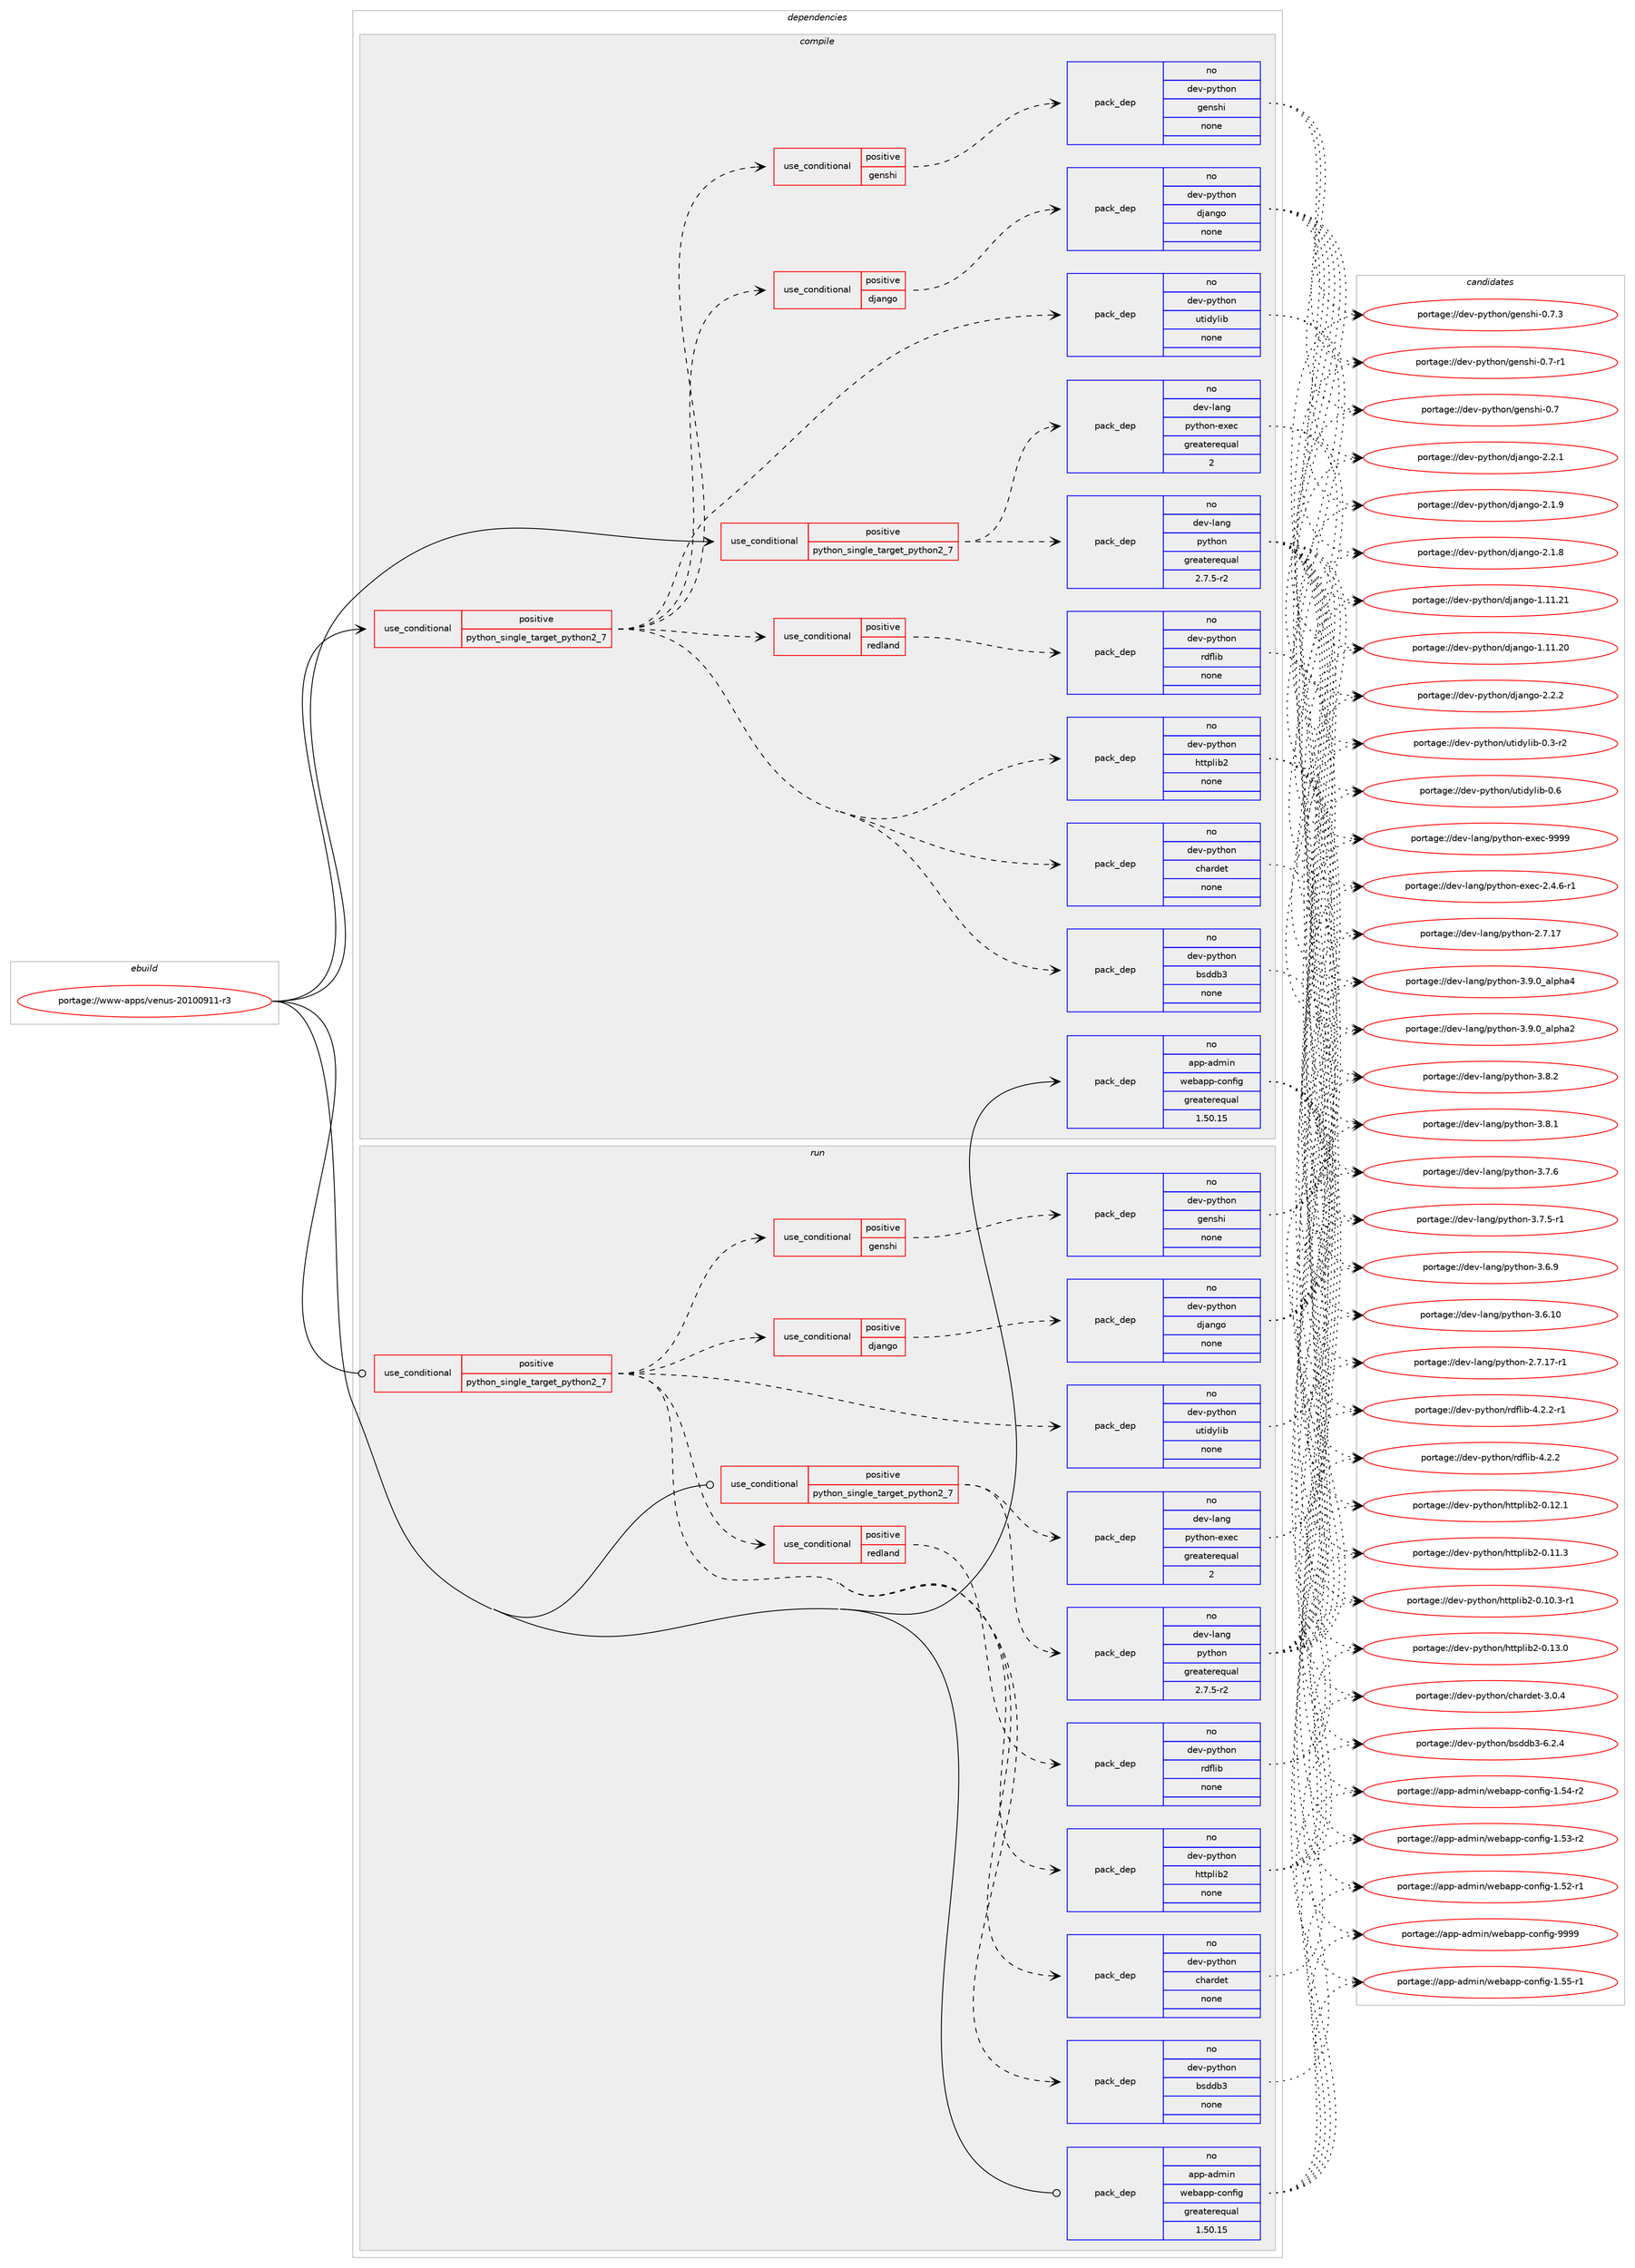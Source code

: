 digraph prolog {

# *************
# Graph options
# *************

newrank=true;
concentrate=true;
compound=true;
graph [rankdir=LR,fontname=Helvetica,fontsize=10,ranksep=1.5];#, ranksep=2.5, nodesep=0.2];
edge  [arrowhead=vee];
node  [fontname=Helvetica,fontsize=10];

# **********
# The ebuild
# **********

subgraph cluster_leftcol {
color=gray;
rank=same;
label=<<i>ebuild</i>>;
id [label="portage://www-apps/venus-20100911-r3", color=red, width=4, href="../www-apps/venus-20100911-r3.svg"];
}

# ****************
# The dependencies
# ****************

subgraph cluster_midcol {
color=gray;
label=<<i>dependencies</i>>;
subgraph cluster_compile {
fillcolor="#eeeeee";
style=filled;
label=<<i>compile</i>>;
subgraph cond3686 {
dependency22338 [label=<<TABLE BORDER="0" CELLBORDER="1" CELLSPACING="0" CELLPADDING="4"><TR><TD ROWSPAN="3" CELLPADDING="10">use_conditional</TD></TR><TR><TD>positive</TD></TR><TR><TD>python_single_target_python2_7</TD></TR></TABLE>>, shape=none, color=red];
subgraph pack18226 {
dependency22339 [label=<<TABLE BORDER="0" CELLBORDER="1" CELLSPACING="0" CELLPADDING="4" WIDTH="220"><TR><TD ROWSPAN="6" CELLPADDING="30">pack_dep</TD></TR><TR><TD WIDTH="110">no</TD></TR><TR><TD>dev-lang</TD></TR><TR><TD>python</TD></TR><TR><TD>greaterequal</TD></TR><TR><TD>2.7.5-r2</TD></TR></TABLE>>, shape=none, color=blue];
}
dependency22338:e -> dependency22339:w [weight=20,style="dashed",arrowhead="vee"];
subgraph pack18227 {
dependency22340 [label=<<TABLE BORDER="0" CELLBORDER="1" CELLSPACING="0" CELLPADDING="4" WIDTH="220"><TR><TD ROWSPAN="6" CELLPADDING="30">pack_dep</TD></TR><TR><TD WIDTH="110">no</TD></TR><TR><TD>dev-lang</TD></TR><TR><TD>python-exec</TD></TR><TR><TD>greaterequal</TD></TR><TR><TD>2</TD></TR></TABLE>>, shape=none, color=blue];
}
dependency22338:e -> dependency22340:w [weight=20,style="dashed",arrowhead="vee"];
}
id:e -> dependency22338:w [weight=20,style="solid",arrowhead="vee"];
subgraph cond3687 {
dependency22341 [label=<<TABLE BORDER="0" CELLBORDER="1" CELLSPACING="0" CELLPADDING="4"><TR><TD ROWSPAN="3" CELLPADDING="10">use_conditional</TD></TR><TR><TD>positive</TD></TR><TR><TD>python_single_target_python2_7</TD></TR></TABLE>>, shape=none, color=red];
subgraph pack18228 {
dependency22342 [label=<<TABLE BORDER="0" CELLBORDER="1" CELLSPACING="0" CELLPADDING="4" WIDTH="220"><TR><TD ROWSPAN="6" CELLPADDING="30">pack_dep</TD></TR><TR><TD WIDTH="110">no</TD></TR><TR><TD>dev-python</TD></TR><TR><TD>bsddb3</TD></TR><TR><TD>none</TD></TR><TR><TD></TD></TR></TABLE>>, shape=none, color=blue];
}
dependency22341:e -> dependency22342:w [weight=20,style="dashed",arrowhead="vee"];
subgraph pack18229 {
dependency22343 [label=<<TABLE BORDER="0" CELLBORDER="1" CELLSPACING="0" CELLPADDING="4" WIDTH="220"><TR><TD ROWSPAN="6" CELLPADDING="30">pack_dep</TD></TR><TR><TD WIDTH="110">no</TD></TR><TR><TD>dev-python</TD></TR><TR><TD>chardet</TD></TR><TR><TD>none</TD></TR><TR><TD></TD></TR></TABLE>>, shape=none, color=blue];
}
dependency22341:e -> dependency22343:w [weight=20,style="dashed",arrowhead="vee"];
subgraph pack18230 {
dependency22344 [label=<<TABLE BORDER="0" CELLBORDER="1" CELLSPACING="0" CELLPADDING="4" WIDTH="220"><TR><TD ROWSPAN="6" CELLPADDING="30">pack_dep</TD></TR><TR><TD WIDTH="110">no</TD></TR><TR><TD>dev-python</TD></TR><TR><TD>httplib2</TD></TR><TR><TD>none</TD></TR><TR><TD></TD></TR></TABLE>>, shape=none, color=blue];
}
dependency22341:e -> dependency22344:w [weight=20,style="dashed",arrowhead="vee"];
subgraph pack18231 {
dependency22345 [label=<<TABLE BORDER="0" CELLBORDER="1" CELLSPACING="0" CELLPADDING="4" WIDTH="220"><TR><TD ROWSPAN="6" CELLPADDING="30">pack_dep</TD></TR><TR><TD WIDTH="110">no</TD></TR><TR><TD>dev-python</TD></TR><TR><TD>utidylib</TD></TR><TR><TD>none</TD></TR><TR><TD></TD></TR></TABLE>>, shape=none, color=blue];
}
dependency22341:e -> dependency22345:w [weight=20,style="dashed",arrowhead="vee"];
subgraph cond3688 {
dependency22346 [label=<<TABLE BORDER="0" CELLBORDER="1" CELLSPACING="0" CELLPADDING="4"><TR><TD ROWSPAN="3" CELLPADDING="10">use_conditional</TD></TR><TR><TD>positive</TD></TR><TR><TD>django</TD></TR></TABLE>>, shape=none, color=red];
subgraph pack18232 {
dependency22347 [label=<<TABLE BORDER="0" CELLBORDER="1" CELLSPACING="0" CELLPADDING="4" WIDTH="220"><TR><TD ROWSPAN="6" CELLPADDING="30">pack_dep</TD></TR><TR><TD WIDTH="110">no</TD></TR><TR><TD>dev-python</TD></TR><TR><TD>django</TD></TR><TR><TD>none</TD></TR><TR><TD></TD></TR></TABLE>>, shape=none, color=blue];
}
dependency22346:e -> dependency22347:w [weight=20,style="dashed",arrowhead="vee"];
}
dependency22341:e -> dependency22346:w [weight=20,style="dashed",arrowhead="vee"];
subgraph cond3689 {
dependency22348 [label=<<TABLE BORDER="0" CELLBORDER="1" CELLSPACING="0" CELLPADDING="4"><TR><TD ROWSPAN="3" CELLPADDING="10">use_conditional</TD></TR><TR><TD>positive</TD></TR><TR><TD>genshi</TD></TR></TABLE>>, shape=none, color=red];
subgraph pack18233 {
dependency22349 [label=<<TABLE BORDER="0" CELLBORDER="1" CELLSPACING="0" CELLPADDING="4" WIDTH="220"><TR><TD ROWSPAN="6" CELLPADDING="30">pack_dep</TD></TR><TR><TD WIDTH="110">no</TD></TR><TR><TD>dev-python</TD></TR><TR><TD>genshi</TD></TR><TR><TD>none</TD></TR><TR><TD></TD></TR></TABLE>>, shape=none, color=blue];
}
dependency22348:e -> dependency22349:w [weight=20,style="dashed",arrowhead="vee"];
}
dependency22341:e -> dependency22348:w [weight=20,style="dashed",arrowhead="vee"];
subgraph cond3690 {
dependency22350 [label=<<TABLE BORDER="0" CELLBORDER="1" CELLSPACING="0" CELLPADDING="4"><TR><TD ROWSPAN="3" CELLPADDING="10">use_conditional</TD></TR><TR><TD>positive</TD></TR><TR><TD>redland</TD></TR></TABLE>>, shape=none, color=red];
subgraph pack18234 {
dependency22351 [label=<<TABLE BORDER="0" CELLBORDER="1" CELLSPACING="0" CELLPADDING="4" WIDTH="220"><TR><TD ROWSPAN="6" CELLPADDING="30">pack_dep</TD></TR><TR><TD WIDTH="110">no</TD></TR><TR><TD>dev-python</TD></TR><TR><TD>rdflib</TD></TR><TR><TD>none</TD></TR><TR><TD></TD></TR></TABLE>>, shape=none, color=blue];
}
dependency22350:e -> dependency22351:w [weight=20,style="dashed",arrowhead="vee"];
}
dependency22341:e -> dependency22350:w [weight=20,style="dashed",arrowhead="vee"];
}
id:e -> dependency22341:w [weight=20,style="solid",arrowhead="vee"];
subgraph pack18235 {
dependency22352 [label=<<TABLE BORDER="0" CELLBORDER="1" CELLSPACING="0" CELLPADDING="4" WIDTH="220"><TR><TD ROWSPAN="6" CELLPADDING="30">pack_dep</TD></TR><TR><TD WIDTH="110">no</TD></TR><TR><TD>app-admin</TD></TR><TR><TD>webapp-config</TD></TR><TR><TD>greaterequal</TD></TR><TR><TD>1.50.15</TD></TR></TABLE>>, shape=none, color=blue];
}
id:e -> dependency22352:w [weight=20,style="solid",arrowhead="vee"];
}
subgraph cluster_compileandrun {
fillcolor="#eeeeee";
style=filled;
label=<<i>compile and run</i>>;
}
subgraph cluster_run {
fillcolor="#eeeeee";
style=filled;
label=<<i>run</i>>;
subgraph cond3691 {
dependency22353 [label=<<TABLE BORDER="0" CELLBORDER="1" CELLSPACING="0" CELLPADDING="4"><TR><TD ROWSPAN="3" CELLPADDING="10">use_conditional</TD></TR><TR><TD>positive</TD></TR><TR><TD>python_single_target_python2_7</TD></TR></TABLE>>, shape=none, color=red];
subgraph pack18236 {
dependency22354 [label=<<TABLE BORDER="0" CELLBORDER="1" CELLSPACING="0" CELLPADDING="4" WIDTH="220"><TR><TD ROWSPAN="6" CELLPADDING="30">pack_dep</TD></TR><TR><TD WIDTH="110">no</TD></TR><TR><TD>dev-lang</TD></TR><TR><TD>python</TD></TR><TR><TD>greaterequal</TD></TR><TR><TD>2.7.5-r2</TD></TR></TABLE>>, shape=none, color=blue];
}
dependency22353:e -> dependency22354:w [weight=20,style="dashed",arrowhead="vee"];
subgraph pack18237 {
dependency22355 [label=<<TABLE BORDER="0" CELLBORDER="1" CELLSPACING="0" CELLPADDING="4" WIDTH="220"><TR><TD ROWSPAN="6" CELLPADDING="30">pack_dep</TD></TR><TR><TD WIDTH="110">no</TD></TR><TR><TD>dev-lang</TD></TR><TR><TD>python-exec</TD></TR><TR><TD>greaterequal</TD></TR><TR><TD>2</TD></TR></TABLE>>, shape=none, color=blue];
}
dependency22353:e -> dependency22355:w [weight=20,style="dashed",arrowhead="vee"];
}
id:e -> dependency22353:w [weight=20,style="solid",arrowhead="odot"];
subgraph cond3692 {
dependency22356 [label=<<TABLE BORDER="0" CELLBORDER="1" CELLSPACING="0" CELLPADDING="4"><TR><TD ROWSPAN="3" CELLPADDING="10">use_conditional</TD></TR><TR><TD>positive</TD></TR><TR><TD>python_single_target_python2_7</TD></TR></TABLE>>, shape=none, color=red];
subgraph pack18238 {
dependency22357 [label=<<TABLE BORDER="0" CELLBORDER="1" CELLSPACING="0" CELLPADDING="4" WIDTH="220"><TR><TD ROWSPAN="6" CELLPADDING="30">pack_dep</TD></TR><TR><TD WIDTH="110">no</TD></TR><TR><TD>dev-python</TD></TR><TR><TD>bsddb3</TD></TR><TR><TD>none</TD></TR><TR><TD></TD></TR></TABLE>>, shape=none, color=blue];
}
dependency22356:e -> dependency22357:w [weight=20,style="dashed",arrowhead="vee"];
subgraph pack18239 {
dependency22358 [label=<<TABLE BORDER="0" CELLBORDER="1" CELLSPACING="0" CELLPADDING="4" WIDTH="220"><TR><TD ROWSPAN="6" CELLPADDING="30">pack_dep</TD></TR><TR><TD WIDTH="110">no</TD></TR><TR><TD>dev-python</TD></TR><TR><TD>chardet</TD></TR><TR><TD>none</TD></TR><TR><TD></TD></TR></TABLE>>, shape=none, color=blue];
}
dependency22356:e -> dependency22358:w [weight=20,style="dashed",arrowhead="vee"];
subgraph pack18240 {
dependency22359 [label=<<TABLE BORDER="0" CELLBORDER="1" CELLSPACING="0" CELLPADDING="4" WIDTH="220"><TR><TD ROWSPAN="6" CELLPADDING="30">pack_dep</TD></TR><TR><TD WIDTH="110">no</TD></TR><TR><TD>dev-python</TD></TR><TR><TD>httplib2</TD></TR><TR><TD>none</TD></TR><TR><TD></TD></TR></TABLE>>, shape=none, color=blue];
}
dependency22356:e -> dependency22359:w [weight=20,style="dashed",arrowhead="vee"];
subgraph pack18241 {
dependency22360 [label=<<TABLE BORDER="0" CELLBORDER="1" CELLSPACING="0" CELLPADDING="4" WIDTH="220"><TR><TD ROWSPAN="6" CELLPADDING="30">pack_dep</TD></TR><TR><TD WIDTH="110">no</TD></TR><TR><TD>dev-python</TD></TR><TR><TD>utidylib</TD></TR><TR><TD>none</TD></TR><TR><TD></TD></TR></TABLE>>, shape=none, color=blue];
}
dependency22356:e -> dependency22360:w [weight=20,style="dashed",arrowhead="vee"];
subgraph cond3693 {
dependency22361 [label=<<TABLE BORDER="0" CELLBORDER="1" CELLSPACING="0" CELLPADDING="4"><TR><TD ROWSPAN="3" CELLPADDING="10">use_conditional</TD></TR><TR><TD>positive</TD></TR><TR><TD>django</TD></TR></TABLE>>, shape=none, color=red];
subgraph pack18242 {
dependency22362 [label=<<TABLE BORDER="0" CELLBORDER="1" CELLSPACING="0" CELLPADDING="4" WIDTH="220"><TR><TD ROWSPAN="6" CELLPADDING="30">pack_dep</TD></TR><TR><TD WIDTH="110">no</TD></TR><TR><TD>dev-python</TD></TR><TR><TD>django</TD></TR><TR><TD>none</TD></TR><TR><TD></TD></TR></TABLE>>, shape=none, color=blue];
}
dependency22361:e -> dependency22362:w [weight=20,style="dashed",arrowhead="vee"];
}
dependency22356:e -> dependency22361:w [weight=20,style="dashed",arrowhead="vee"];
subgraph cond3694 {
dependency22363 [label=<<TABLE BORDER="0" CELLBORDER="1" CELLSPACING="0" CELLPADDING="4"><TR><TD ROWSPAN="3" CELLPADDING="10">use_conditional</TD></TR><TR><TD>positive</TD></TR><TR><TD>genshi</TD></TR></TABLE>>, shape=none, color=red];
subgraph pack18243 {
dependency22364 [label=<<TABLE BORDER="0" CELLBORDER="1" CELLSPACING="0" CELLPADDING="4" WIDTH="220"><TR><TD ROWSPAN="6" CELLPADDING="30">pack_dep</TD></TR><TR><TD WIDTH="110">no</TD></TR><TR><TD>dev-python</TD></TR><TR><TD>genshi</TD></TR><TR><TD>none</TD></TR><TR><TD></TD></TR></TABLE>>, shape=none, color=blue];
}
dependency22363:e -> dependency22364:w [weight=20,style="dashed",arrowhead="vee"];
}
dependency22356:e -> dependency22363:w [weight=20,style="dashed",arrowhead="vee"];
subgraph cond3695 {
dependency22365 [label=<<TABLE BORDER="0" CELLBORDER="1" CELLSPACING="0" CELLPADDING="4"><TR><TD ROWSPAN="3" CELLPADDING="10">use_conditional</TD></TR><TR><TD>positive</TD></TR><TR><TD>redland</TD></TR></TABLE>>, shape=none, color=red];
subgraph pack18244 {
dependency22366 [label=<<TABLE BORDER="0" CELLBORDER="1" CELLSPACING="0" CELLPADDING="4" WIDTH="220"><TR><TD ROWSPAN="6" CELLPADDING="30">pack_dep</TD></TR><TR><TD WIDTH="110">no</TD></TR><TR><TD>dev-python</TD></TR><TR><TD>rdflib</TD></TR><TR><TD>none</TD></TR><TR><TD></TD></TR></TABLE>>, shape=none, color=blue];
}
dependency22365:e -> dependency22366:w [weight=20,style="dashed",arrowhead="vee"];
}
dependency22356:e -> dependency22365:w [weight=20,style="dashed",arrowhead="vee"];
}
id:e -> dependency22356:w [weight=20,style="solid",arrowhead="odot"];
subgraph pack18245 {
dependency22367 [label=<<TABLE BORDER="0" CELLBORDER="1" CELLSPACING="0" CELLPADDING="4" WIDTH="220"><TR><TD ROWSPAN="6" CELLPADDING="30">pack_dep</TD></TR><TR><TD WIDTH="110">no</TD></TR><TR><TD>app-admin</TD></TR><TR><TD>webapp-config</TD></TR><TR><TD>greaterequal</TD></TR><TR><TD>1.50.15</TD></TR></TABLE>>, shape=none, color=blue];
}
id:e -> dependency22367:w [weight=20,style="solid",arrowhead="odot"];
}
}

# **************
# The candidates
# **************

subgraph cluster_choices {
rank=same;
color=gray;
label=<<i>candidates</i>>;

subgraph choice18226 {
color=black;
nodesep=1;
choice10010111845108971101034711212111610411111045514657464895971081121049752 [label="portage://dev-lang/python-3.9.0_alpha4", color=red, width=4,href="../dev-lang/python-3.9.0_alpha4.svg"];
choice10010111845108971101034711212111610411111045514657464895971081121049750 [label="portage://dev-lang/python-3.9.0_alpha2", color=red, width=4,href="../dev-lang/python-3.9.0_alpha2.svg"];
choice100101118451089711010347112121116104111110455146564650 [label="portage://dev-lang/python-3.8.2", color=red, width=4,href="../dev-lang/python-3.8.2.svg"];
choice100101118451089711010347112121116104111110455146564649 [label="portage://dev-lang/python-3.8.1", color=red, width=4,href="../dev-lang/python-3.8.1.svg"];
choice100101118451089711010347112121116104111110455146554654 [label="portage://dev-lang/python-3.7.6", color=red, width=4,href="../dev-lang/python-3.7.6.svg"];
choice1001011184510897110103471121211161041111104551465546534511449 [label="portage://dev-lang/python-3.7.5-r1", color=red, width=4,href="../dev-lang/python-3.7.5-r1.svg"];
choice100101118451089711010347112121116104111110455146544657 [label="portage://dev-lang/python-3.6.9", color=red, width=4,href="../dev-lang/python-3.6.9.svg"];
choice10010111845108971101034711212111610411111045514654464948 [label="portage://dev-lang/python-3.6.10", color=red, width=4,href="../dev-lang/python-3.6.10.svg"];
choice100101118451089711010347112121116104111110455046554649554511449 [label="portage://dev-lang/python-2.7.17-r1", color=red, width=4,href="../dev-lang/python-2.7.17-r1.svg"];
choice10010111845108971101034711212111610411111045504655464955 [label="portage://dev-lang/python-2.7.17", color=red, width=4,href="../dev-lang/python-2.7.17.svg"];
dependency22339:e -> choice10010111845108971101034711212111610411111045514657464895971081121049752:w [style=dotted,weight="100"];
dependency22339:e -> choice10010111845108971101034711212111610411111045514657464895971081121049750:w [style=dotted,weight="100"];
dependency22339:e -> choice100101118451089711010347112121116104111110455146564650:w [style=dotted,weight="100"];
dependency22339:e -> choice100101118451089711010347112121116104111110455146564649:w [style=dotted,weight="100"];
dependency22339:e -> choice100101118451089711010347112121116104111110455146554654:w [style=dotted,weight="100"];
dependency22339:e -> choice1001011184510897110103471121211161041111104551465546534511449:w [style=dotted,weight="100"];
dependency22339:e -> choice100101118451089711010347112121116104111110455146544657:w [style=dotted,weight="100"];
dependency22339:e -> choice10010111845108971101034711212111610411111045514654464948:w [style=dotted,weight="100"];
dependency22339:e -> choice100101118451089711010347112121116104111110455046554649554511449:w [style=dotted,weight="100"];
dependency22339:e -> choice10010111845108971101034711212111610411111045504655464955:w [style=dotted,weight="100"];
}
subgraph choice18227 {
color=black;
nodesep=1;
choice10010111845108971101034711212111610411111045101120101994557575757 [label="portage://dev-lang/python-exec-9999", color=red, width=4,href="../dev-lang/python-exec-9999.svg"];
choice10010111845108971101034711212111610411111045101120101994550465246544511449 [label="portage://dev-lang/python-exec-2.4.6-r1", color=red, width=4,href="../dev-lang/python-exec-2.4.6-r1.svg"];
dependency22340:e -> choice10010111845108971101034711212111610411111045101120101994557575757:w [style=dotted,weight="100"];
dependency22340:e -> choice10010111845108971101034711212111610411111045101120101994550465246544511449:w [style=dotted,weight="100"];
}
subgraph choice18228 {
color=black;
nodesep=1;
choice1001011184511212111610411111047981151001009851455446504652 [label="portage://dev-python/bsddb3-6.2.4", color=red, width=4,href="../dev-python/bsddb3-6.2.4.svg"];
dependency22342:e -> choice1001011184511212111610411111047981151001009851455446504652:w [style=dotted,weight="100"];
}
subgraph choice18229 {
color=black;
nodesep=1;
choice10010111845112121116104111110479910497114100101116455146484652 [label="portage://dev-python/chardet-3.0.4", color=red, width=4,href="../dev-python/chardet-3.0.4.svg"];
dependency22343:e -> choice10010111845112121116104111110479910497114100101116455146484652:w [style=dotted,weight="100"];
}
subgraph choice18230 {
color=black;
nodesep=1;
choice1001011184511212111610411111047104116116112108105985045484649514648 [label="portage://dev-python/httplib2-0.13.0", color=red, width=4,href="../dev-python/httplib2-0.13.0.svg"];
choice1001011184511212111610411111047104116116112108105985045484649504649 [label="portage://dev-python/httplib2-0.12.1", color=red, width=4,href="../dev-python/httplib2-0.12.1.svg"];
choice1001011184511212111610411111047104116116112108105985045484649494651 [label="portage://dev-python/httplib2-0.11.3", color=red, width=4,href="../dev-python/httplib2-0.11.3.svg"];
choice10010111845112121116104111110471041161161121081059850454846494846514511449 [label="portage://dev-python/httplib2-0.10.3-r1", color=red, width=4,href="../dev-python/httplib2-0.10.3-r1.svg"];
dependency22344:e -> choice1001011184511212111610411111047104116116112108105985045484649514648:w [style=dotted,weight="100"];
dependency22344:e -> choice1001011184511212111610411111047104116116112108105985045484649504649:w [style=dotted,weight="100"];
dependency22344:e -> choice1001011184511212111610411111047104116116112108105985045484649494651:w [style=dotted,weight="100"];
dependency22344:e -> choice10010111845112121116104111110471041161161121081059850454846494846514511449:w [style=dotted,weight="100"];
}
subgraph choice18231 {
color=black;
nodesep=1;
choice10010111845112121116104111110471171161051001211081059845484654 [label="portage://dev-python/utidylib-0.6", color=red, width=4,href="../dev-python/utidylib-0.6.svg"];
choice100101118451121211161041111104711711610510012110810598454846514511450 [label="portage://dev-python/utidylib-0.3-r2", color=red, width=4,href="../dev-python/utidylib-0.3-r2.svg"];
dependency22345:e -> choice10010111845112121116104111110471171161051001211081059845484654:w [style=dotted,weight="100"];
dependency22345:e -> choice100101118451121211161041111104711711610510012110810598454846514511450:w [style=dotted,weight="100"];
}
subgraph choice18232 {
color=black;
nodesep=1;
choice100101118451121211161041111104710010697110103111455046504650 [label="portage://dev-python/django-2.2.2", color=red, width=4,href="../dev-python/django-2.2.2.svg"];
choice100101118451121211161041111104710010697110103111455046504649 [label="portage://dev-python/django-2.2.1", color=red, width=4,href="../dev-python/django-2.2.1.svg"];
choice100101118451121211161041111104710010697110103111455046494657 [label="portage://dev-python/django-2.1.9", color=red, width=4,href="../dev-python/django-2.1.9.svg"];
choice100101118451121211161041111104710010697110103111455046494656 [label="portage://dev-python/django-2.1.8", color=red, width=4,href="../dev-python/django-2.1.8.svg"];
choice1001011184511212111610411111047100106971101031114549464949465049 [label="portage://dev-python/django-1.11.21", color=red, width=4,href="../dev-python/django-1.11.21.svg"];
choice1001011184511212111610411111047100106971101031114549464949465048 [label="portage://dev-python/django-1.11.20", color=red, width=4,href="../dev-python/django-1.11.20.svg"];
dependency22347:e -> choice100101118451121211161041111104710010697110103111455046504650:w [style=dotted,weight="100"];
dependency22347:e -> choice100101118451121211161041111104710010697110103111455046504649:w [style=dotted,weight="100"];
dependency22347:e -> choice100101118451121211161041111104710010697110103111455046494657:w [style=dotted,weight="100"];
dependency22347:e -> choice100101118451121211161041111104710010697110103111455046494656:w [style=dotted,weight="100"];
dependency22347:e -> choice1001011184511212111610411111047100106971101031114549464949465049:w [style=dotted,weight="100"];
dependency22347:e -> choice1001011184511212111610411111047100106971101031114549464949465048:w [style=dotted,weight="100"];
}
subgraph choice18233 {
color=black;
nodesep=1;
choice1001011184511212111610411111047103101110115104105454846554651 [label="portage://dev-python/genshi-0.7.3", color=red, width=4,href="../dev-python/genshi-0.7.3.svg"];
choice1001011184511212111610411111047103101110115104105454846554511449 [label="portage://dev-python/genshi-0.7-r1", color=red, width=4,href="../dev-python/genshi-0.7-r1.svg"];
choice100101118451121211161041111104710310111011510410545484655 [label="portage://dev-python/genshi-0.7", color=red, width=4,href="../dev-python/genshi-0.7.svg"];
dependency22349:e -> choice1001011184511212111610411111047103101110115104105454846554651:w [style=dotted,weight="100"];
dependency22349:e -> choice1001011184511212111610411111047103101110115104105454846554511449:w [style=dotted,weight="100"];
dependency22349:e -> choice100101118451121211161041111104710310111011510410545484655:w [style=dotted,weight="100"];
}
subgraph choice18234 {
color=black;
nodesep=1;
choice1001011184511212111610411111047114100102108105984552465046504511449 [label="portage://dev-python/rdflib-4.2.2-r1", color=red, width=4,href="../dev-python/rdflib-4.2.2-r1.svg"];
choice100101118451121211161041111104711410010210810598455246504650 [label="portage://dev-python/rdflib-4.2.2", color=red, width=4,href="../dev-python/rdflib-4.2.2.svg"];
dependency22351:e -> choice1001011184511212111610411111047114100102108105984552465046504511449:w [style=dotted,weight="100"];
dependency22351:e -> choice100101118451121211161041111104711410010210810598455246504650:w [style=dotted,weight="100"];
}
subgraph choice18235 {
color=black;
nodesep=1;
choice97112112459710010910511047119101989711211245991111101021051034557575757 [label="portage://app-admin/webapp-config-9999", color=red, width=4,href="../app-admin/webapp-config-9999.svg"];
choice971121124597100109105110471191019897112112459911111010210510345494653534511449 [label="portage://app-admin/webapp-config-1.55-r1", color=red, width=4,href="../app-admin/webapp-config-1.55-r1.svg"];
choice971121124597100109105110471191019897112112459911111010210510345494653524511450 [label="portage://app-admin/webapp-config-1.54-r2", color=red, width=4,href="../app-admin/webapp-config-1.54-r2.svg"];
choice971121124597100109105110471191019897112112459911111010210510345494653514511450 [label="portage://app-admin/webapp-config-1.53-r2", color=red, width=4,href="../app-admin/webapp-config-1.53-r2.svg"];
choice971121124597100109105110471191019897112112459911111010210510345494653504511449 [label="portage://app-admin/webapp-config-1.52-r1", color=red, width=4,href="../app-admin/webapp-config-1.52-r1.svg"];
dependency22352:e -> choice97112112459710010910511047119101989711211245991111101021051034557575757:w [style=dotted,weight="100"];
dependency22352:e -> choice971121124597100109105110471191019897112112459911111010210510345494653534511449:w [style=dotted,weight="100"];
dependency22352:e -> choice971121124597100109105110471191019897112112459911111010210510345494653524511450:w [style=dotted,weight="100"];
dependency22352:e -> choice971121124597100109105110471191019897112112459911111010210510345494653514511450:w [style=dotted,weight="100"];
dependency22352:e -> choice971121124597100109105110471191019897112112459911111010210510345494653504511449:w [style=dotted,weight="100"];
}
subgraph choice18236 {
color=black;
nodesep=1;
choice10010111845108971101034711212111610411111045514657464895971081121049752 [label="portage://dev-lang/python-3.9.0_alpha4", color=red, width=4,href="../dev-lang/python-3.9.0_alpha4.svg"];
choice10010111845108971101034711212111610411111045514657464895971081121049750 [label="portage://dev-lang/python-3.9.0_alpha2", color=red, width=4,href="../dev-lang/python-3.9.0_alpha2.svg"];
choice100101118451089711010347112121116104111110455146564650 [label="portage://dev-lang/python-3.8.2", color=red, width=4,href="../dev-lang/python-3.8.2.svg"];
choice100101118451089711010347112121116104111110455146564649 [label="portage://dev-lang/python-3.8.1", color=red, width=4,href="../dev-lang/python-3.8.1.svg"];
choice100101118451089711010347112121116104111110455146554654 [label="portage://dev-lang/python-3.7.6", color=red, width=4,href="../dev-lang/python-3.7.6.svg"];
choice1001011184510897110103471121211161041111104551465546534511449 [label="portage://dev-lang/python-3.7.5-r1", color=red, width=4,href="../dev-lang/python-3.7.5-r1.svg"];
choice100101118451089711010347112121116104111110455146544657 [label="portage://dev-lang/python-3.6.9", color=red, width=4,href="../dev-lang/python-3.6.9.svg"];
choice10010111845108971101034711212111610411111045514654464948 [label="portage://dev-lang/python-3.6.10", color=red, width=4,href="../dev-lang/python-3.6.10.svg"];
choice100101118451089711010347112121116104111110455046554649554511449 [label="portage://dev-lang/python-2.7.17-r1", color=red, width=4,href="../dev-lang/python-2.7.17-r1.svg"];
choice10010111845108971101034711212111610411111045504655464955 [label="portage://dev-lang/python-2.7.17", color=red, width=4,href="../dev-lang/python-2.7.17.svg"];
dependency22354:e -> choice10010111845108971101034711212111610411111045514657464895971081121049752:w [style=dotted,weight="100"];
dependency22354:e -> choice10010111845108971101034711212111610411111045514657464895971081121049750:w [style=dotted,weight="100"];
dependency22354:e -> choice100101118451089711010347112121116104111110455146564650:w [style=dotted,weight="100"];
dependency22354:e -> choice100101118451089711010347112121116104111110455146564649:w [style=dotted,weight="100"];
dependency22354:e -> choice100101118451089711010347112121116104111110455146554654:w [style=dotted,weight="100"];
dependency22354:e -> choice1001011184510897110103471121211161041111104551465546534511449:w [style=dotted,weight="100"];
dependency22354:e -> choice100101118451089711010347112121116104111110455146544657:w [style=dotted,weight="100"];
dependency22354:e -> choice10010111845108971101034711212111610411111045514654464948:w [style=dotted,weight="100"];
dependency22354:e -> choice100101118451089711010347112121116104111110455046554649554511449:w [style=dotted,weight="100"];
dependency22354:e -> choice10010111845108971101034711212111610411111045504655464955:w [style=dotted,weight="100"];
}
subgraph choice18237 {
color=black;
nodesep=1;
choice10010111845108971101034711212111610411111045101120101994557575757 [label="portage://dev-lang/python-exec-9999", color=red, width=4,href="../dev-lang/python-exec-9999.svg"];
choice10010111845108971101034711212111610411111045101120101994550465246544511449 [label="portage://dev-lang/python-exec-2.4.6-r1", color=red, width=4,href="../dev-lang/python-exec-2.4.6-r1.svg"];
dependency22355:e -> choice10010111845108971101034711212111610411111045101120101994557575757:w [style=dotted,weight="100"];
dependency22355:e -> choice10010111845108971101034711212111610411111045101120101994550465246544511449:w [style=dotted,weight="100"];
}
subgraph choice18238 {
color=black;
nodesep=1;
choice1001011184511212111610411111047981151001009851455446504652 [label="portage://dev-python/bsddb3-6.2.4", color=red, width=4,href="../dev-python/bsddb3-6.2.4.svg"];
dependency22357:e -> choice1001011184511212111610411111047981151001009851455446504652:w [style=dotted,weight="100"];
}
subgraph choice18239 {
color=black;
nodesep=1;
choice10010111845112121116104111110479910497114100101116455146484652 [label="portage://dev-python/chardet-3.0.4", color=red, width=4,href="../dev-python/chardet-3.0.4.svg"];
dependency22358:e -> choice10010111845112121116104111110479910497114100101116455146484652:w [style=dotted,weight="100"];
}
subgraph choice18240 {
color=black;
nodesep=1;
choice1001011184511212111610411111047104116116112108105985045484649514648 [label="portage://dev-python/httplib2-0.13.0", color=red, width=4,href="../dev-python/httplib2-0.13.0.svg"];
choice1001011184511212111610411111047104116116112108105985045484649504649 [label="portage://dev-python/httplib2-0.12.1", color=red, width=4,href="../dev-python/httplib2-0.12.1.svg"];
choice1001011184511212111610411111047104116116112108105985045484649494651 [label="portage://dev-python/httplib2-0.11.3", color=red, width=4,href="../dev-python/httplib2-0.11.3.svg"];
choice10010111845112121116104111110471041161161121081059850454846494846514511449 [label="portage://dev-python/httplib2-0.10.3-r1", color=red, width=4,href="../dev-python/httplib2-0.10.3-r1.svg"];
dependency22359:e -> choice1001011184511212111610411111047104116116112108105985045484649514648:w [style=dotted,weight="100"];
dependency22359:e -> choice1001011184511212111610411111047104116116112108105985045484649504649:w [style=dotted,weight="100"];
dependency22359:e -> choice1001011184511212111610411111047104116116112108105985045484649494651:w [style=dotted,weight="100"];
dependency22359:e -> choice10010111845112121116104111110471041161161121081059850454846494846514511449:w [style=dotted,weight="100"];
}
subgraph choice18241 {
color=black;
nodesep=1;
choice10010111845112121116104111110471171161051001211081059845484654 [label="portage://dev-python/utidylib-0.6", color=red, width=4,href="../dev-python/utidylib-0.6.svg"];
choice100101118451121211161041111104711711610510012110810598454846514511450 [label="portage://dev-python/utidylib-0.3-r2", color=red, width=4,href="../dev-python/utidylib-0.3-r2.svg"];
dependency22360:e -> choice10010111845112121116104111110471171161051001211081059845484654:w [style=dotted,weight="100"];
dependency22360:e -> choice100101118451121211161041111104711711610510012110810598454846514511450:w [style=dotted,weight="100"];
}
subgraph choice18242 {
color=black;
nodesep=1;
choice100101118451121211161041111104710010697110103111455046504650 [label="portage://dev-python/django-2.2.2", color=red, width=4,href="../dev-python/django-2.2.2.svg"];
choice100101118451121211161041111104710010697110103111455046504649 [label="portage://dev-python/django-2.2.1", color=red, width=4,href="../dev-python/django-2.2.1.svg"];
choice100101118451121211161041111104710010697110103111455046494657 [label="portage://dev-python/django-2.1.9", color=red, width=4,href="../dev-python/django-2.1.9.svg"];
choice100101118451121211161041111104710010697110103111455046494656 [label="portage://dev-python/django-2.1.8", color=red, width=4,href="../dev-python/django-2.1.8.svg"];
choice1001011184511212111610411111047100106971101031114549464949465049 [label="portage://dev-python/django-1.11.21", color=red, width=4,href="../dev-python/django-1.11.21.svg"];
choice1001011184511212111610411111047100106971101031114549464949465048 [label="portage://dev-python/django-1.11.20", color=red, width=4,href="../dev-python/django-1.11.20.svg"];
dependency22362:e -> choice100101118451121211161041111104710010697110103111455046504650:w [style=dotted,weight="100"];
dependency22362:e -> choice100101118451121211161041111104710010697110103111455046504649:w [style=dotted,weight="100"];
dependency22362:e -> choice100101118451121211161041111104710010697110103111455046494657:w [style=dotted,weight="100"];
dependency22362:e -> choice100101118451121211161041111104710010697110103111455046494656:w [style=dotted,weight="100"];
dependency22362:e -> choice1001011184511212111610411111047100106971101031114549464949465049:w [style=dotted,weight="100"];
dependency22362:e -> choice1001011184511212111610411111047100106971101031114549464949465048:w [style=dotted,weight="100"];
}
subgraph choice18243 {
color=black;
nodesep=1;
choice1001011184511212111610411111047103101110115104105454846554651 [label="portage://dev-python/genshi-0.7.3", color=red, width=4,href="../dev-python/genshi-0.7.3.svg"];
choice1001011184511212111610411111047103101110115104105454846554511449 [label="portage://dev-python/genshi-0.7-r1", color=red, width=4,href="../dev-python/genshi-0.7-r1.svg"];
choice100101118451121211161041111104710310111011510410545484655 [label="portage://dev-python/genshi-0.7", color=red, width=4,href="../dev-python/genshi-0.7.svg"];
dependency22364:e -> choice1001011184511212111610411111047103101110115104105454846554651:w [style=dotted,weight="100"];
dependency22364:e -> choice1001011184511212111610411111047103101110115104105454846554511449:w [style=dotted,weight="100"];
dependency22364:e -> choice100101118451121211161041111104710310111011510410545484655:w [style=dotted,weight="100"];
}
subgraph choice18244 {
color=black;
nodesep=1;
choice1001011184511212111610411111047114100102108105984552465046504511449 [label="portage://dev-python/rdflib-4.2.2-r1", color=red, width=4,href="../dev-python/rdflib-4.2.2-r1.svg"];
choice100101118451121211161041111104711410010210810598455246504650 [label="portage://dev-python/rdflib-4.2.2", color=red, width=4,href="../dev-python/rdflib-4.2.2.svg"];
dependency22366:e -> choice1001011184511212111610411111047114100102108105984552465046504511449:w [style=dotted,weight="100"];
dependency22366:e -> choice100101118451121211161041111104711410010210810598455246504650:w [style=dotted,weight="100"];
}
subgraph choice18245 {
color=black;
nodesep=1;
choice97112112459710010910511047119101989711211245991111101021051034557575757 [label="portage://app-admin/webapp-config-9999", color=red, width=4,href="../app-admin/webapp-config-9999.svg"];
choice971121124597100109105110471191019897112112459911111010210510345494653534511449 [label="portage://app-admin/webapp-config-1.55-r1", color=red, width=4,href="../app-admin/webapp-config-1.55-r1.svg"];
choice971121124597100109105110471191019897112112459911111010210510345494653524511450 [label="portage://app-admin/webapp-config-1.54-r2", color=red, width=4,href="../app-admin/webapp-config-1.54-r2.svg"];
choice971121124597100109105110471191019897112112459911111010210510345494653514511450 [label="portage://app-admin/webapp-config-1.53-r2", color=red, width=4,href="../app-admin/webapp-config-1.53-r2.svg"];
choice971121124597100109105110471191019897112112459911111010210510345494653504511449 [label="portage://app-admin/webapp-config-1.52-r1", color=red, width=4,href="../app-admin/webapp-config-1.52-r1.svg"];
dependency22367:e -> choice97112112459710010910511047119101989711211245991111101021051034557575757:w [style=dotted,weight="100"];
dependency22367:e -> choice971121124597100109105110471191019897112112459911111010210510345494653534511449:w [style=dotted,weight="100"];
dependency22367:e -> choice971121124597100109105110471191019897112112459911111010210510345494653524511450:w [style=dotted,weight="100"];
dependency22367:e -> choice971121124597100109105110471191019897112112459911111010210510345494653514511450:w [style=dotted,weight="100"];
dependency22367:e -> choice971121124597100109105110471191019897112112459911111010210510345494653504511449:w [style=dotted,weight="100"];
}
}

}
